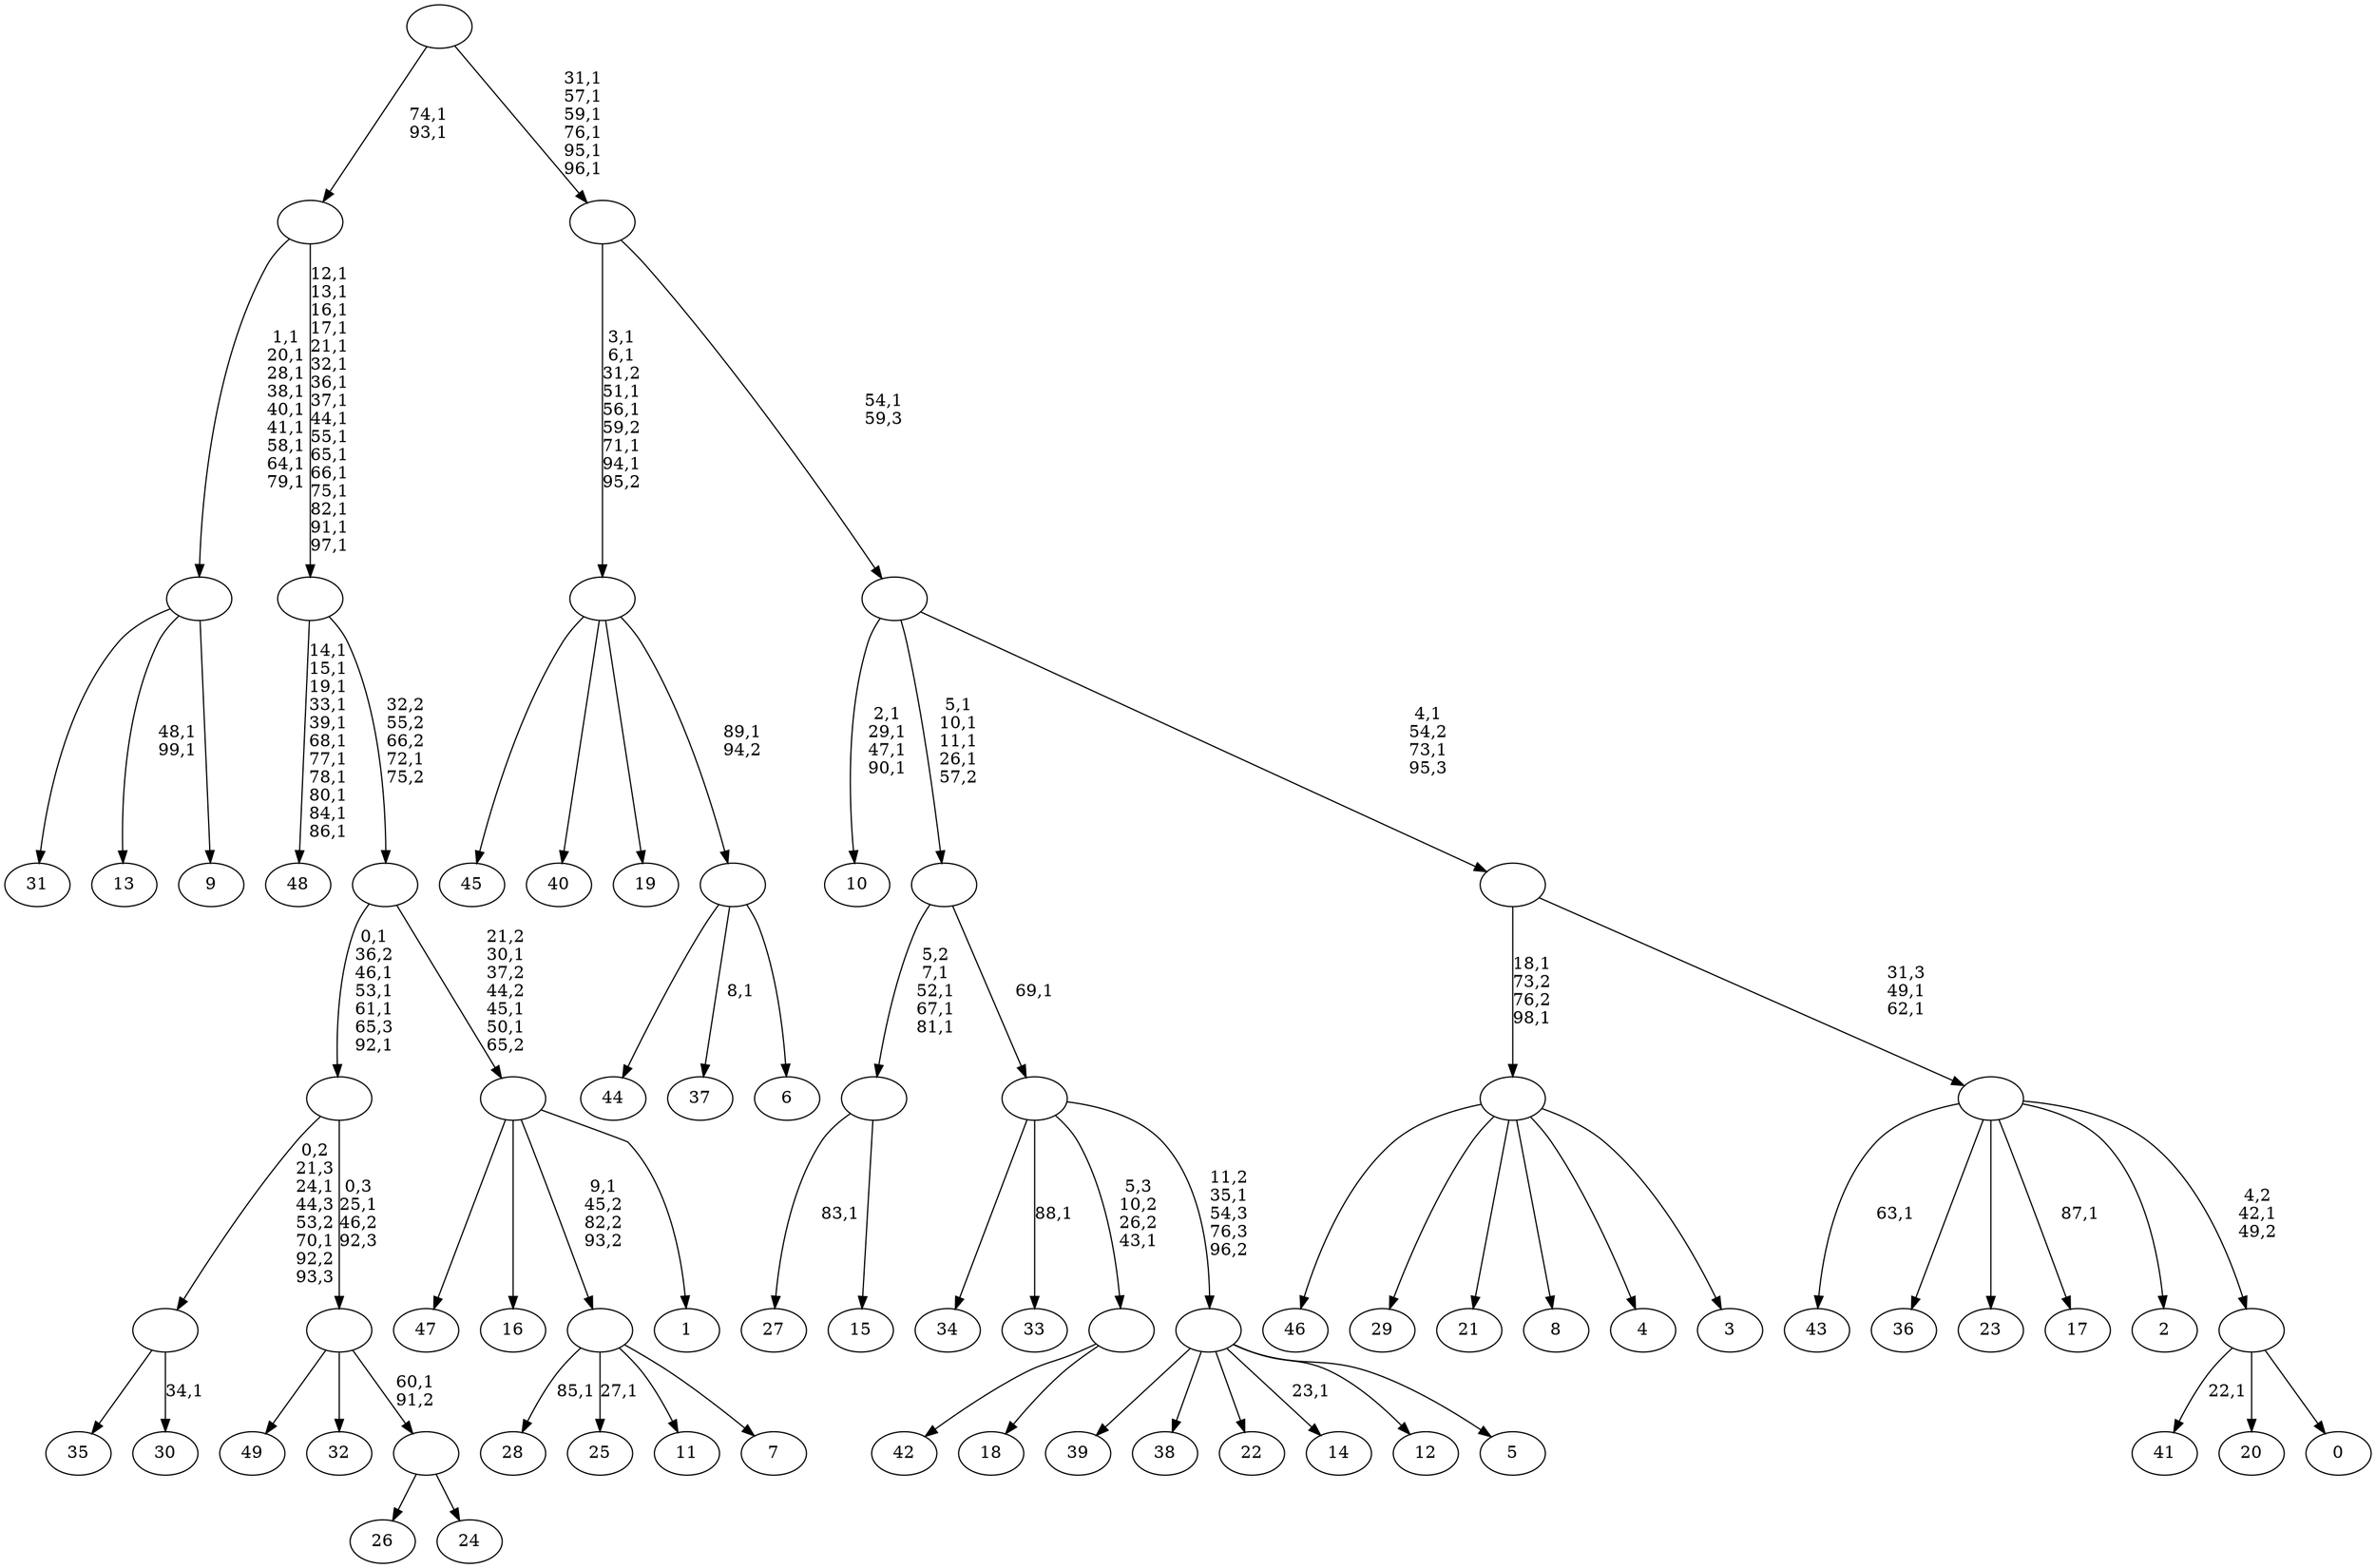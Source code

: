 digraph T {
	150 [label="49"]
	149 [label="48"]
	137 [label="47"]
	136 [label="46"]
	135 [label="45"]
	134 [label="44"]
	133 [label="43"]
	131 [label="42"]
	130 [label="41"]
	128 [label="40"]
	127 [label="39"]
	126 [label="38"]
	125 [label="37"]
	123 [label="36"]
	122 [label="35"]
	121 [label="34"]
	120 [label="33"]
	118 [label="32"]
	117 [label="31"]
	116 [label="30"]
	114 [label=""]
	112 [label="29"]
	111 [label="28"]
	109 [label="27"]
	107 [label="26"]
	106 [label="25"]
	104 [label="24"]
	103 [label=""]
	102 [label=""]
	101 [label=""]
	96 [label="23"]
	95 [label="22"]
	94 [label="21"]
	93 [label="20"]
	92 [label="19"]
	91 [label="18"]
	90 [label=""]
	89 [label="17"]
	87 [label="16"]
	86 [label="15"]
	85 [label=""]
	81 [label="14"]
	79 [label="13"]
	76 [label="12"]
	75 [label="11"]
	74 [label="10"]
	69 [label="9"]
	68 [label=""]
	59 [label="8"]
	58 [label="7"]
	57 [label=""]
	56 [label="6"]
	55 [label=""]
	54 [label=""]
	48 [label="5"]
	47 [label=""]
	46 [label=""]
	45 [label=""]
	41 [label="4"]
	40 [label="3"]
	39 [label=""]
	37 [label="2"]
	36 [label="1"]
	35 [label=""]
	32 [label=""]
	31 [label=""]
	15 [label=""]
	13 [label="0"]
	12 [label=""]
	11 [label=""]
	9 [label=""]
	7 [label=""]
	6 [label=""]
	0 [label=""]
	114 -> 116 [label="34,1"]
	114 -> 122 [label=""]
	103 -> 107 [label=""]
	103 -> 104 [label=""]
	102 -> 150 [label=""]
	102 -> 118 [label=""]
	102 -> 103 [label="60,1\n91,2"]
	101 -> 114 [label="0,2\n21,3\n24,1\n44,3\n53,2\n70,1\n92,2\n93,3"]
	101 -> 102 [label="0,3\n25,1\n46,2\n92,3"]
	90 -> 131 [label=""]
	90 -> 91 [label=""]
	85 -> 109 [label="83,1"]
	85 -> 86 [label=""]
	68 -> 79 [label="48,1\n99,1"]
	68 -> 117 [label=""]
	68 -> 69 [label=""]
	57 -> 106 [label="27,1"]
	57 -> 111 [label="85,1"]
	57 -> 75 [label=""]
	57 -> 58 [label=""]
	55 -> 125 [label="8,1"]
	55 -> 134 [label=""]
	55 -> 56 [label=""]
	54 -> 135 [label=""]
	54 -> 128 [label=""]
	54 -> 92 [label=""]
	54 -> 55 [label="89,1\n94,2"]
	47 -> 81 [label="23,1"]
	47 -> 127 [label=""]
	47 -> 126 [label=""]
	47 -> 95 [label=""]
	47 -> 76 [label=""]
	47 -> 48 [label=""]
	46 -> 120 [label="88,1"]
	46 -> 121 [label=""]
	46 -> 90 [label="5,3\n10,2\n26,2\n43,1"]
	46 -> 47 [label="11,2\n35,1\n54,3\n76,3\n96,2"]
	45 -> 85 [label="5,2\n7,1\n52,1\n67,1\n81,1"]
	45 -> 46 [label="69,1"]
	39 -> 136 [label=""]
	39 -> 112 [label=""]
	39 -> 94 [label=""]
	39 -> 59 [label=""]
	39 -> 41 [label=""]
	39 -> 40 [label=""]
	35 -> 137 [label=""]
	35 -> 87 [label=""]
	35 -> 57 [label="9,1\n45,2\n82,2\n93,2"]
	35 -> 36 [label=""]
	32 -> 35 [label="21,2\n30,1\n37,2\n44,2\n45,1\n50,1\n65,2"]
	32 -> 101 [label="0,1\n36,2\n46,1\n53,1\n61,1\n65,3\n92,1"]
	31 -> 149 [label="14,1\n15,1\n19,1\n33,1\n39,1\n68,1\n77,1\n78,1\n80,1\n84,1\n86,1"]
	31 -> 32 [label="32,2\n55,2\n66,2\n72,1\n75,2"]
	15 -> 31 [label="12,1\n13,1\n16,1\n17,1\n21,1\n32,1\n36,1\n37,1\n44,1\n55,1\n65,1\n66,1\n75,1\n82,1\n91,1\n97,1"]
	15 -> 68 [label="1,1\n20,1\n28,1\n38,1\n40,1\n41,1\n58,1\n64,1\n79,1"]
	12 -> 130 [label="22,1"]
	12 -> 93 [label=""]
	12 -> 13 [label=""]
	11 -> 89 [label="87,1"]
	11 -> 133 [label="63,1"]
	11 -> 123 [label=""]
	11 -> 96 [label=""]
	11 -> 37 [label=""]
	11 -> 12 [label="4,2\n42,1\n49,2"]
	9 -> 11 [label="31,3\n49,1\n62,1"]
	9 -> 39 [label="18,1\n73,2\n76,2\n98,1"]
	7 -> 9 [label="4,1\n54,2\n73,1\n95,3"]
	7 -> 45 [label="5,1\n10,1\n11,1\n26,1\n57,2"]
	7 -> 74 [label="2,1\n29,1\n47,1\n90,1"]
	6 -> 54 [label="3,1\n6,1\n31,2\n51,1\n56,1\n59,2\n71,1\n94,1\n95,2"]
	6 -> 7 [label="54,1\n59,3"]
	0 -> 6 [label="31,1\n57,1\n59,1\n76,1\n95,1\n96,1"]
	0 -> 15 [label="74,1\n93,1"]
}
